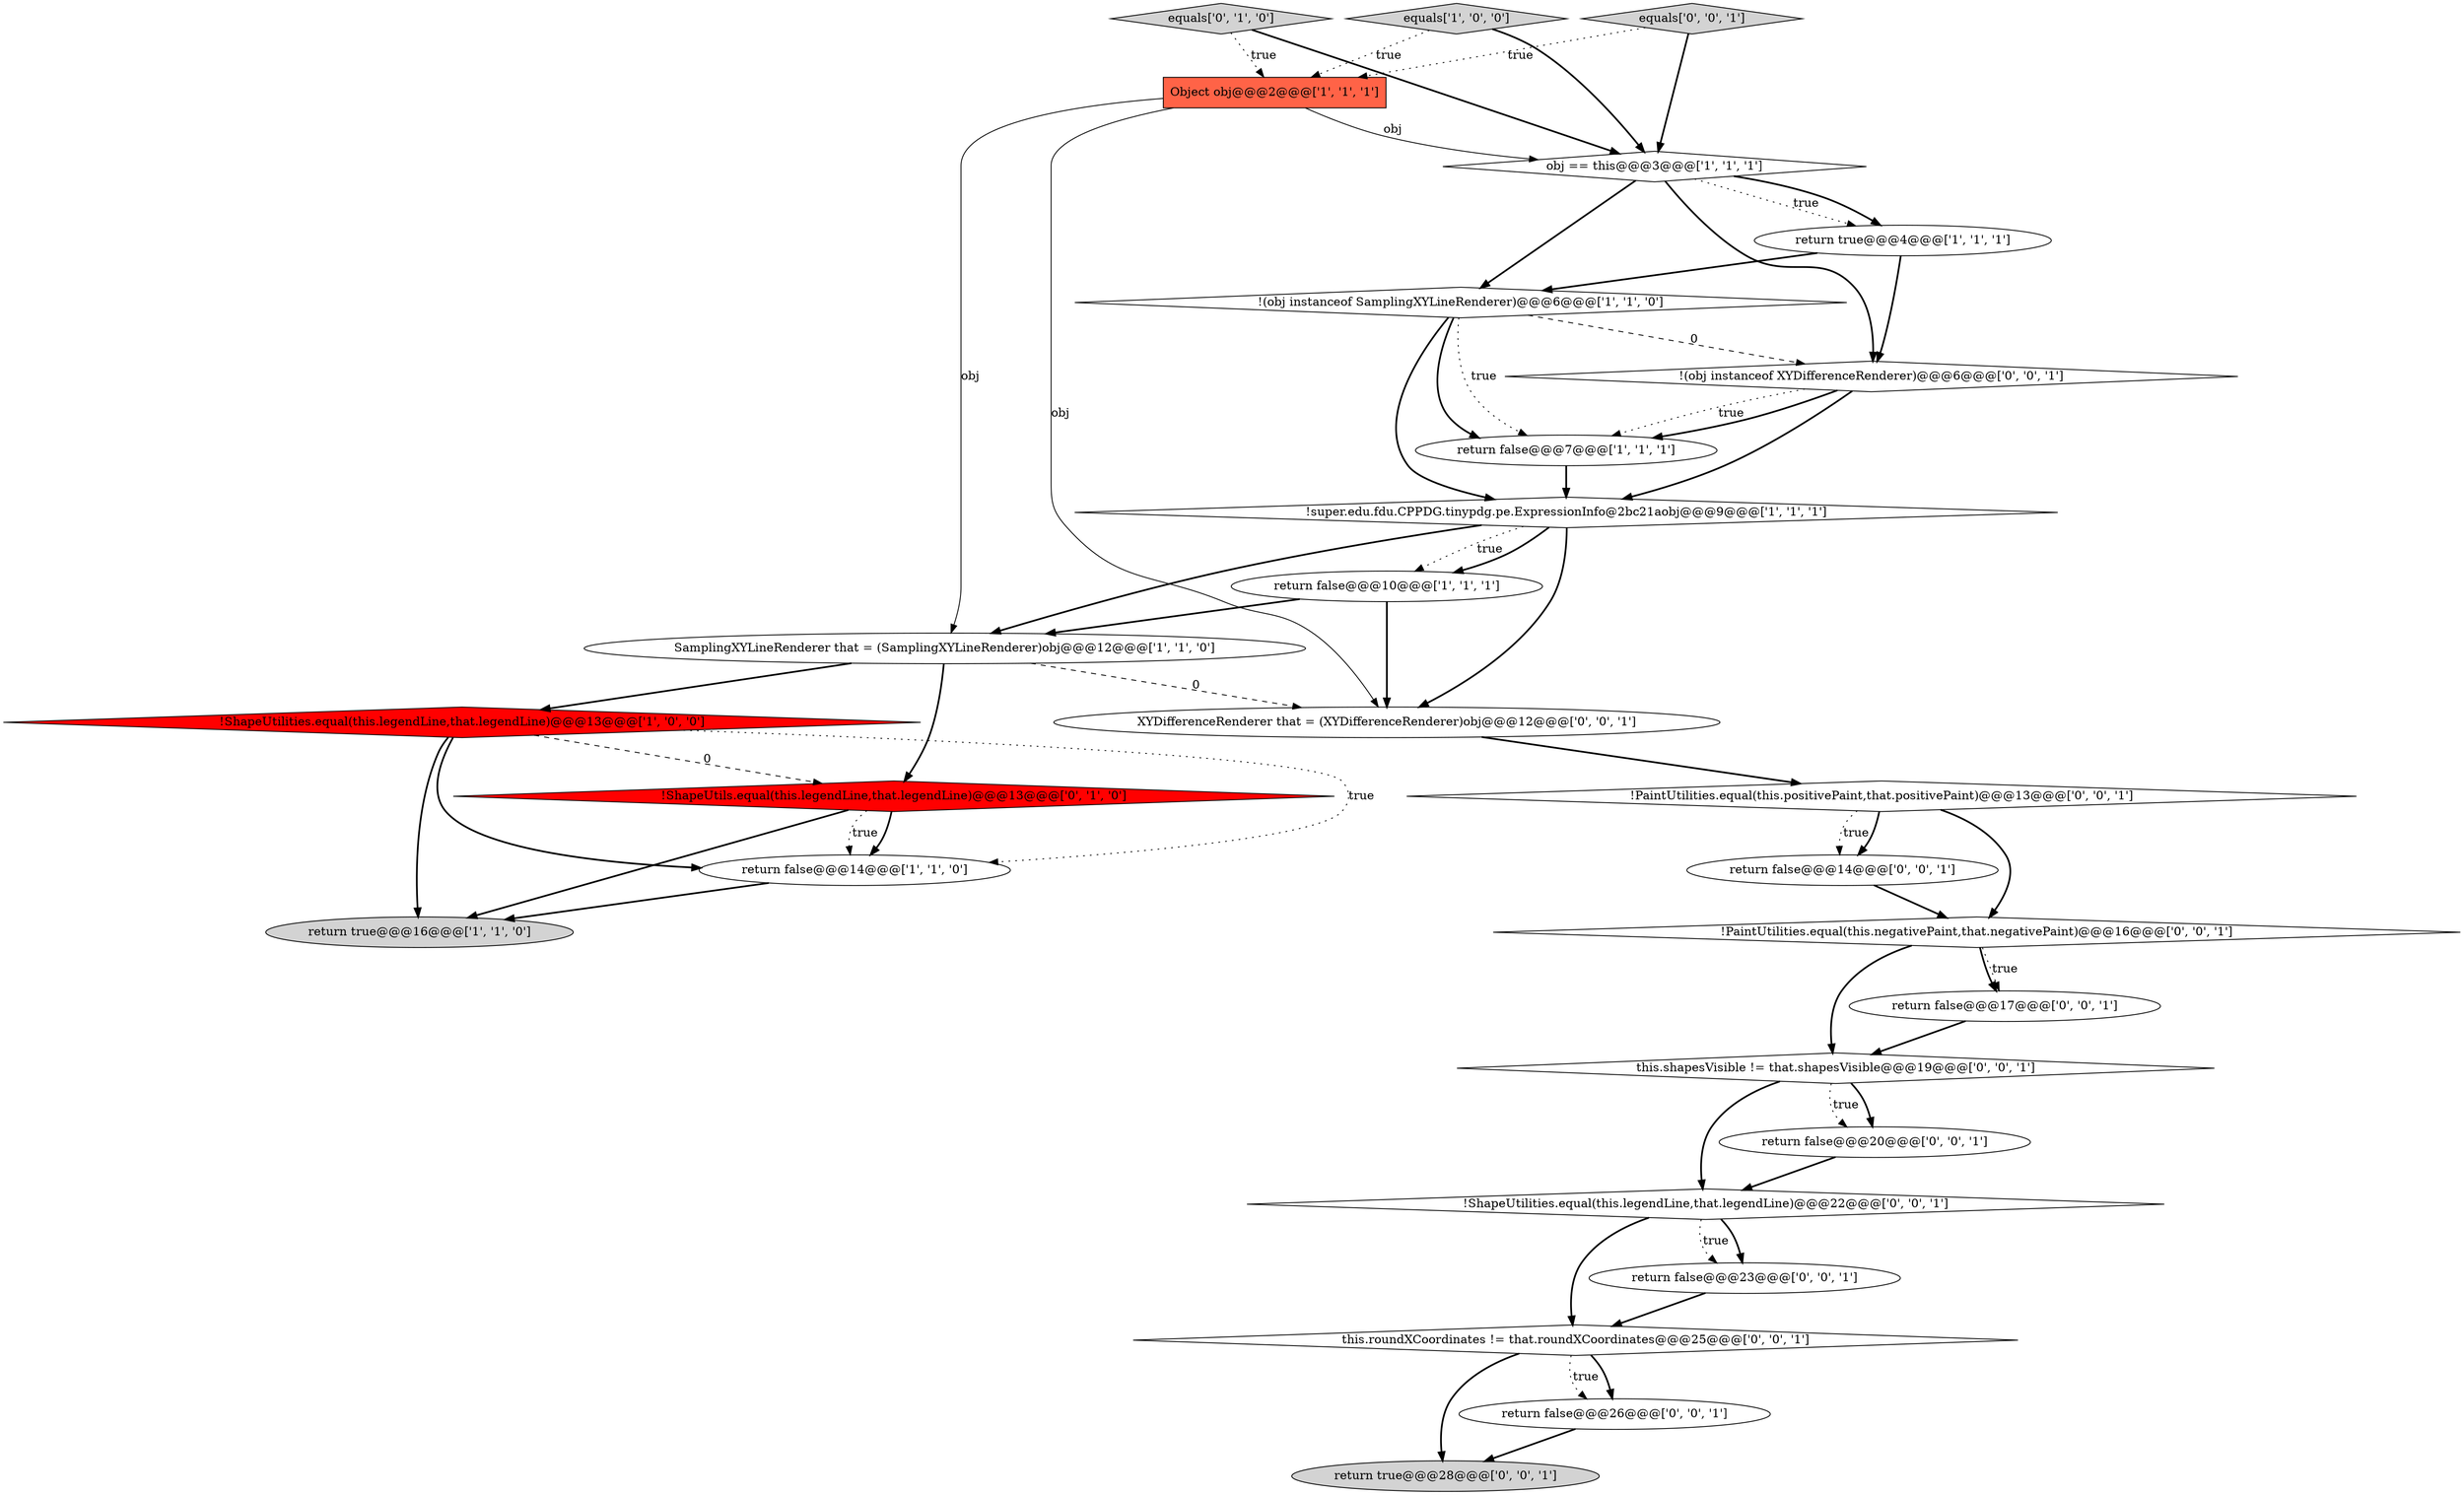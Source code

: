digraph {
7 [style = filled, label = "return true@@@16@@@['1', '1', '0']", fillcolor = lightgray, shape = ellipse image = "AAA0AAABBB1BBB"];
2 [style = filled, label = "obj == this@@@3@@@['1', '1', '1']", fillcolor = white, shape = diamond image = "AAA0AAABBB1BBB"];
6 [style = filled, label = "SamplingXYLineRenderer that = (SamplingXYLineRenderer)obj@@@12@@@['1', '1', '0']", fillcolor = white, shape = ellipse image = "AAA0AAABBB1BBB"];
18 [style = filled, label = "!ShapeUtilities.equal(this.legendLine,that.legendLine)@@@22@@@['0', '0', '1']", fillcolor = white, shape = diamond image = "AAA0AAABBB3BBB"];
8 [style = filled, label = "return true@@@4@@@['1', '1', '1']", fillcolor = white, shape = ellipse image = "AAA0AAABBB1BBB"];
1 [style = filled, label = "Object obj@@@2@@@['1', '1', '1']", fillcolor = tomato, shape = box image = "AAA0AAABBB1BBB"];
25 [style = filled, label = "this.roundXCoordinates != that.roundXCoordinates@@@25@@@['0', '0', '1']", fillcolor = white, shape = diamond image = "AAA0AAABBB3BBB"];
23 [style = filled, label = "XYDifferenceRenderer that = (XYDifferenceRenderer)obj@@@12@@@['0', '0', '1']", fillcolor = white, shape = ellipse image = "AAA0AAABBB3BBB"];
10 [style = filled, label = "!super.edu.fdu.CPPDG.tinypdg.pe.ExpressionInfo@2bc21aobj@@@9@@@['1', '1', '1']", fillcolor = white, shape = diamond image = "AAA0AAABBB1BBB"];
3 [style = filled, label = "return false@@@10@@@['1', '1', '1']", fillcolor = white, shape = ellipse image = "AAA0AAABBB1BBB"];
19 [style = filled, label = "this.shapesVisible != that.shapesVisible@@@19@@@['0', '0', '1']", fillcolor = white, shape = diamond image = "AAA0AAABBB3BBB"];
27 [style = filled, label = "!PaintUtilities.equal(this.positivePaint,that.positivePaint)@@@13@@@['0', '0', '1']", fillcolor = white, shape = diamond image = "AAA0AAABBB3BBB"];
21 [style = filled, label = "!(obj instanceof XYDifferenceRenderer)@@@6@@@['0', '0', '1']", fillcolor = white, shape = diamond image = "AAA0AAABBB3BBB"];
17 [style = filled, label = "return true@@@28@@@['0', '0', '1']", fillcolor = lightgray, shape = ellipse image = "AAA0AAABBB3BBB"];
22 [style = filled, label = "return false@@@26@@@['0', '0', '1']", fillcolor = white, shape = ellipse image = "AAA0AAABBB3BBB"];
20 [style = filled, label = "!PaintUtilities.equal(this.negativePaint,that.negativePaint)@@@16@@@['0', '0', '1']", fillcolor = white, shape = diamond image = "AAA0AAABBB3BBB"];
14 [style = filled, label = "return false@@@14@@@['0', '0', '1']", fillcolor = white, shape = ellipse image = "AAA0AAABBB3BBB"];
13 [style = filled, label = "equals['0', '1', '0']", fillcolor = lightgray, shape = diamond image = "AAA0AAABBB2BBB"];
5 [style = filled, label = "equals['1', '0', '0']", fillcolor = lightgray, shape = diamond image = "AAA0AAABBB1BBB"];
16 [style = filled, label = "return false@@@20@@@['0', '0', '1']", fillcolor = white, shape = ellipse image = "AAA0AAABBB3BBB"];
26 [style = filled, label = "equals['0', '0', '1']", fillcolor = lightgray, shape = diamond image = "AAA0AAABBB3BBB"];
9 [style = filled, label = "!(obj instanceof SamplingXYLineRenderer)@@@6@@@['1', '1', '0']", fillcolor = white, shape = diamond image = "AAA0AAABBB1BBB"];
15 [style = filled, label = "return false@@@23@@@['0', '0', '1']", fillcolor = white, shape = ellipse image = "AAA0AAABBB3BBB"];
4 [style = filled, label = "!ShapeUtilities.equal(this.legendLine,that.legendLine)@@@13@@@['1', '0', '0']", fillcolor = red, shape = diamond image = "AAA1AAABBB1BBB"];
24 [style = filled, label = "return false@@@17@@@['0', '0', '1']", fillcolor = white, shape = ellipse image = "AAA0AAABBB3BBB"];
12 [style = filled, label = "!ShapeUtils.equal(this.legendLine,that.legendLine)@@@13@@@['0', '1', '0']", fillcolor = red, shape = diamond image = "AAA1AAABBB2BBB"];
0 [style = filled, label = "return false@@@14@@@['1', '1', '0']", fillcolor = white, shape = ellipse image = "AAA0AAABBB1BBB"];
11 [style = filled, label = "return false@@@7@@@['1', '1', '1']", fillcolor = white, shape = ellipse image = "AAA0AAABBB1BBB"];
21->10 [style = bold, label=""];
27->14 [style = dotted, label="true"];
19->18 [style = bold, label=""];
16->18 [style = bold, label=""];
24->19 [style = bold, label=""];
9->11 [style = bold, label=""];
21->11 [style = dotted, label="true"];
23->27 [style = bold, label=""];
20->24 [style = dotted, label="true"];
27->14 [style = bold, label=""];
25->22 [style = bold, label=""];
15->25 [style = bold, label=""];
9->11 [style = dotted, label="true"];
5->1 [style = dotted, label="true"];
4->0 [style = dotted, label="true"];
18->15 [style = bold, label=""];
18->15 [style = dotted, label="true"];
10->3 [style = dotted, label="true"];
10->3 [style = bold, label=""];
3->6 [style = bold, label=""];
1->2 [style = solid, label="obj"];
2->9 [style = bold, label=""];
9->10 [style = bold, label=""];
12->0 [style = bold, label=""];
25->17 [style = bold, label=""];
10->6 [style = bold, label=""];
12->7 [style = bold, label=""];
4->7 [style = bold, label=""];
4->0 [style = bold, label=""];
19->16 [style = bold, label=""];
0->7 [style = bold, label=""];
4->12 [style = dashed, label="0"];
13->1 [style = dotted, label="true"];
6->4 [style = bold, label=""];
5->2 [style = bold, label=""];
3->23 [style = bold, label=""];
26->2 [style = bold, label=""];
21->11 [style = bold, label=""];
9->21 [style = dashed, label="0"];
11->10 [style = bold, label=""];
2->21 [style = bold, label=""];
10->23 [style = bold, label=""];
26->1 [style = dotted, label="true"];
14->20 [style = bold, label=""];
8->9 [style = bold, label=""];
19->16 [style = dotted, label="true"];
25->22 [style = dotted, label="true"];
12->0 [style = dotted, label="true"];
8->21 [style = bold, label=""];
18->25 [style = bold, label=""];
22->17 [style = bold, label=""];
20->24 [style = bold, label=""];
20->19 [style = bold, label=""];
1->6 [style = solid, label="obj"];
27->20 [style = bold, label=""];
1->23 [style = solid, label="obj"];
6->23 [style = dashed, label="0"];
2->8 [style = dotted, label="true"];
2->8 [style = bold, label=""];
13->2 [style = bold, label=""];
6->12 [style = bold, label=""];
}
